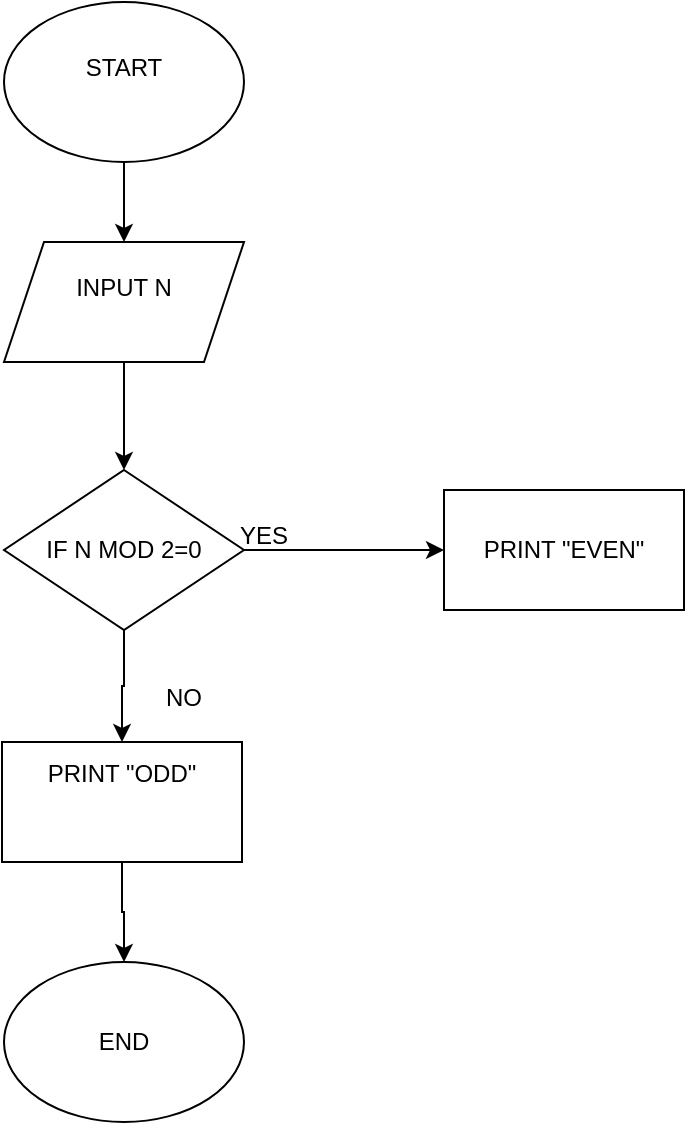 <mxfile version="23.1.5" type="device">
  <diagram name="Page-1" id="abpBSwg9-0okHmszW-Rc">
    <mxGraphModel dx="864" dy="516" grid="1" gridSize="10" guides="1" tooltips="1" connect="1" arrows="1" fold="1" page="1" pageScale="1" pageWidth="850" pageHeight="1100" math="0" shadow="0">
      <root>
        <mxCell id="0" />
        <mxCell id="1" parent="0" />
        <mxCell id="oMS03we0nf6n413ZXsHL-4" style="edgeStyle=orthogonalEdgeStyle;rounded=0;orthogonalLoop=1;jettySize=auto;html=1;exitX=0.5;exitY=1;exitDx=0;exitDy=0;" edge="1" parent="1" source="oMS03we0nf6n413ZXsHL-1" target="oMS03we0nf6n413ZXsHL-3">
          <mxGeometry relative="1" as="geometry" />
        </mxCell>
        <mxCell id="oMS03we0nf6n413ZXsHL-1" value="START&lt;div&gt;&lt;br/&gt;&lt;/div&gt;" style="ellipse;whiteSpace=wrap;html=1;" vertex="1" parent="1">
          <mxGeometry x="280" width="120" height="80" as="geometry" />
        </mxCell>
        <mxCell id="oMS03we0nf6n413ZXsHL-2" value="END" style="ellipse;whiteSpace=wrap;html=1;" vertex="1" parent="1">
          <mxGeometry x="280" y="480" width="120" height="80" as="geometry" />
        </mxCell>
        <mxCell id="oMS03we0nf6n413ZXsHL-14" value="" style="edgeStyle=orthogonalEdgeStyle;rounded=0;orthogonalLoop=1;jettySize=auto;html=1;" edge="1" parent="1" source="oMS03we0nf6n413ZXsHL-3" target="oMS03we0nf6n413ZXsHL-5">
          <mxGeometry relative="1" as="geometry" />
        </mxCell>
        <mxCell id="oMS03we0nf6n413ZXsHL-3" value="INPUT N&lt;div&gt;&lt;br/&gt;&lt;/div&gt;" style="shape=parallelogram;perimeter=parallelogramPerimeter;whiteSpace=wrap;html=1;fixedSize=1;" vertex="1" parent="1">
          <mxGeometry x="280" y="120" width="120" height="60" as="geometry" />
        </mxCell>
        <mxCell id="oMS03we0nf6n413ZXsHL-7" value="" style="edgeStyle=orthogonalEdgeStyle;rounded=0;orthogonalLoop=1;jettySize=auto;html=1;" edge="1" parent="1" source="oMS03we0nf6n413ZXsHL-5" target="oMS03we0nf6n413ZXsHL-6">
          <mxGeometry relative="1" as="geometry" />
        </mxCell>
        <mxCell id="oMS03we0nf6n413ZXsHL-9" value="" style="edgeStyle=orthogonalEdgeStyle;rounded=0;orthogonalLoop=1;jettySize=auto;html=1;" edge="1" parent="1" source="oMS03we0nf6n413ZXsHL-5" target="oMS03we0nf6n413ZXsHL-8">
          <mxGeometry relative="1" as="geometry" />
        </mxCell>
        <mxCell id="oMS03we0nf6n413ZXsHL-5" value="IF N MOD 2=0" style="rhombus;whiteSpace=wrap;html=1;" vertex="1" parent="1">
          <mxGeometry x="280" y="234" width="120" height="80" as="geometry" />
        </mxCell>
        <mxCell id="oMS03we0nf6n413ZXsHL-6" value="PRINT &quot;EVEN&quot;" style="whiteSpace=wrap;html=1;" vertex="1" parent="1">
          <mxGeometry x="500" y="244" width="120" height="60" as="geometry" />
        </mxCell>
        <mxCell id="oMS03we0nf6n413ZXsHL-10" style="edgeStyle=orthogonalEdgeStyle;rounded=0;orthogonalLoop=1;jettySize=auto;html=1;exitX=0.5;exitY=1;exitDx=0;exitDy=0;entryX=0.5;entryY=0;entryDx=0;entryDy=0;" edge="1" parent="1" source="oMS03we0nf6n413ZXsHL-8" target="oMS03we0nf6n413ZXsHL-2">
          <mxGeometry relative="1" as="geometry" />
        </mxCell>
        <mxCell id="oMS03we0nf6n413ZXsHL-8" value="PRINT &quot;ODD&quot;&lt;br&gt;&lt;br&gt;&lt;div&gt;&lt;br&gt;&lt;/div&gt;" style="whiteSpace=wrap;html=1;" vertex="1" parent="1">
          <mxGeometry x="279" y="370" width="120" height="60" as="geometry" />
        </mxCell>
        <mxCell id="oMS03we0nf6n413ZXsHL-12" value="YES&lt;div&gt;&lt;br/&gt;&lt;/div&gt;" style="text;html=1;align=center;verticalAlign=middle;whiteSpace=wrap;rounded=0;" vertex="1" parent="1">
          <mxGeometry x="380" y="259" width="60" height="30" as="geometry" />
        </mxCell>
        <mxCell id="oMS03we0nf6n413ZXsHL-13" value="NO&lt;div&gt;&lt;br/&gt;&lt;/div&gt;" style="text;html=1;align=center;verticalAlign=middle;whiteSpace=wrap;rounded=0;" vertex="1" parent="1">
          <mxGeometry x="340" y="340" width="60" height="30" as="geometry" />
        </mxCell>
      </root>
    </mxGraphModel>
  </diagram>
</mxfile>
